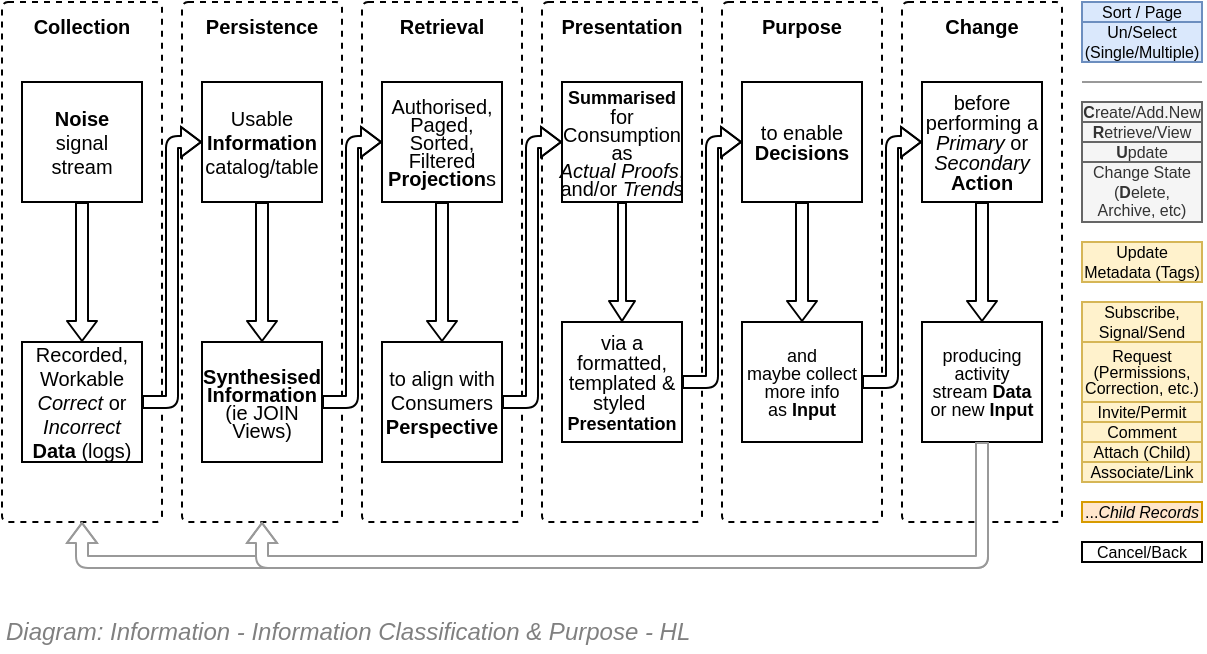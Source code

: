 <mxfile compressed="false" version="17.5.0" type="google">
  <diagram id="FwDR0VYam-Y5EW10f9tB" name="Information/Classification/Type">
    <mxGraphModel grid="1" page="1" gridSize="10" guides="1" tooltips="1" connect="1" arrows="1" fold="1" pageScale="1" pageWidth="827" pageHeight="1169" math="0" shadow="0">
      <root>
        <mxCell id="hWpg3vbtv3I1RPHXt0k--0" />
        <mxCell id="hWpg3vbtv3I1RPHXt0k--1" parent="hWpg3vbtv3I1RPHXt0k--0" />
        <mxCell id="hWpg3vbtv3I1RPHXt0k--2" value="Purpose" style="rounded=1;whiteSpace=wrap;html=1;strokeWidth=1;fontSize=10;align=center;dashed=1;absoluteArcSize=1;verticalAlign=top;fontStyle=1;arcSize=6;snapToPoint=1;container=1;collapsible=0;recursiveResize=0;" vertex="1" parent="hWpg3vbtv3I1RPHXt0k--1">
          <mxGeometry x="480" y="160" width="80" height="260" as="geometry" />
        </mxCell>
        <mxCell id="hWpg3vbtv3I1RPHXt0k--3" value="&lt;p style=&quot;line-height: 100%&quot;&gt;to enable &lt;b&gt;Decisions&lt;/b&gt;&lt;br&gt;&lt;/p&gt;" style="rounded=0;whiteSpace=wrap;html=1;strokeWidth=1;fontSize=10;align=center;" vertex="1" parent="hWpg3vbtv3I1RPHXt0k--2">
          <mxGeometry x="10" y="40" width="60" height="60" as="geometry" />
        </mxCell>
        <mxCell id="hWpg3vbtv3I1RPHXt0k--4" value="" style="shape=flexArrow;endArrow=classic;html=1;strokeWidth=1;fillColor=#ffffff;fontSize=10;endWidth=8;endSize=3;entryX=0.5;entryY=0;entryDx=0;entryDy=0;gradientColor=#ffffff;startSize=2;startWidth=8;width=6;exitX=0.5;exitY=1;exitDx=0;exitDy=0;" edge="1" parent="hWpg3vbtv3I1RPHXt0k--2" source="hWpg3vbtv3I1RPHXt0k--3" target="hWpg3vbtv3I1RPHXt0k--5">
          <mxGeometry width="50" height="50" relative="1" as="geometry">
            <mxPoint x="130" y="230" as="sourcePoint" />
            <mxPoint x="-70" y="60" as="targetPoint" />
          </mxGeometry>
        </mxCell>
        <mxCell id="hWpg3vbtv3I1RPHXt0k--5" value="&lt;p style=&quot;line-height: 100% ; font-size: 9px&quot;&gt;and &lt;br&gt;maybe collect more&amp;nbsp;info as&amp;nbsp;&lt;b&gt;Input&lt;/b&gt;&lt;br&gt;&lt;/p&gt;" style="rounded=0;whiteSpace=wrap;html=1;strokeWidth=1;fontSize=10;align=center;" vertex="1" parent="hWpg3vbtv3I1RPHXt0k--2">
          <mxGeometry x="10" y="160" width="60" height="60" as="geometry" />
        </mxCell>
        <mxCell id="hWpg3vbtv3I1RPHXt0k--6" value="Change" style="rounded=1;whiteSpace=wrap;html=1;strokeWidth=1;fontSize=10;align=center;dashed=1;absoluteArcSize=1;verticalAlign=top;fontStyle=1;arcSize=6;snapToPoint=1;recursiveResize=0;collapsible=0;container=1;" vertex="1" parent="hWpg3vbtv3I1RPHXt0k--1">
          <mxGeometry x="570" y="160" width="80" height="260" as="geometry" />
        </mxCell>
        <mxCell id="hWpg3vbtv3I1RPHXt0k--7" value="&lt;p style=&quot;line-height: 100%&quot;&gt;before&lt;br&gt;performing a &lt;i&gt;Primary&lt;/i&gt; or &lt;i&gt;Secondary&lt;/i&gt;&lt;br&gt;&lt;b&gt;Action&lt;/b&gt;&lt;br&gt;&lt;/p&gt;" style="rounded=0;whiteSpace=wrap;html=1;strokeWidth=1;fontSize=10;align=center;" vertex="1" parent="hWpg3vbtv3I1RPHXt0k--6">
          <mxGeometry x="10" y="40" width="60" height="60" as="geometry" />
        </mxCell>
        <mxCell id="hWpg3vbtv3I1RPHXt0k--8" value="&lt;p style=&quot;line-height: 100% ; font-size: 9px&quot;&gt;producing activity stream&amp;nbsp;&lt;b&gt;Data&lt;/b&gt; or new&amp;nbsp;&lt;b&gt;Input&lt;/b&gt;&lt;br&gt;&lt;/p&gt;" style="rounded=0;whiteSpace=wrap;html=1;strokeWidth=1;fontSize=10;align=center;" vertex="1" parent="hWpg3vbtv3I1RPHXt0k--6">
          <mxGeometry x="10" y="160" width="60" height="60" as="geometry" />
        </mxCell>
        <mxCell id="hWpg3vbtv3I1RPHXt0k--9" value="" style="shape=flexArrow;endArrow=classic;html=1;strokeWidth=1;fillColor=#ffffff;fontSize=10;endWidth=8;endSize=3;entryX=0.5;entryY=0;entryDx=0;entryDy=0;gradientColor=#ffffff;startSize=2;startWidth=8;width=6;exitX=0.5;exitY=1;exitDx=0;exitDy=0;" edge="1" parent="hWpg3vbtv3I1RPHXt0k--6" source="hWpg3vbtv3I1RPHXt0k--7" target="hWpg3vbtv3I1RPHXt0k--8">
          <mxGeometry width="50" height="50" relative="1" as="geometry">
            <mxPoint x="440" y="250" as="sourcePoint" />
            <mxPoint x="440" y="320" as="targetPoint" />
          </mxGeometry>
        </mxCell>
        <mxCell id="hWpg3vbtv3I1RPHXt0k--10" value="Presentation" style="rounded=1;whiteSpace=wrap;html=1;strokeWidth=1;fontSize=10;align=center;dashed=1;absoluteArcSize=1;verticalAlign=top;fontStyle=1;arcSize=6;snapToPoint=1;container=1;collapsible=0;recursiveResize=0;" vertex="1" parent="hWpg3vbtv3I1RPHXt0k--1">
          <mxGeometry x="390" y="160" width="80" height="260" as="geometry" />
        </mxCell>
        <mxCell id="hWpg3vbtv3I1RPHXt0k--11" value="&lt;p style=&quot;line-height: 90%&quot;&gt;&lt;b&gt;&lt;font style=&quot;font-size: 9px&quot;&gt;Summarised&lt;/font&gt;&lt;/b&gt;&lt;br&gt;for Consumption&lt;br&gt;as &lt;i&gt;Actual&lt;/i&gt;&amp;nbsp;&lt;i&gt;Proofs&lt;/i&gt;, and&lt;span&gt;/or&amp;nbsp;&lt;/span&gt;&lt;i&gt;Trends&lt;/i&gt;&lt;/p&gt;" style="rounded=0;whiteSpace=wrap;html=1;strokeWidth=1;fontSize=10;align=center;" vertex="1" parent="hWpg3vbtv3I1RPHXt0k--10">
          <mxGeometry x="10" y="40" width="60" height="60" as="geometry" />
        </mxCell>
        <mxCell id="hWpg3vbtv3I1RPHXt0k--12" value="" style="shape=flexArrow;endArrow=classic;html=1;strokeWidth=1;fillColor=#ffffff;fontSize=10;endWidth=8;endSize=3;gradientColor=#ffffff;startSize=2;startWidth=8;width=4;exitX=0.5;exitY=1;exitDx=0;exitDy=0;entryX=0.5;entryY=0;entryDx=0;entryDy=0;" edge="1" parent="hWpg3vbtv3I1RPHXt0k--10" source="hWpg3vbtv3I1RPHXt0k--11" target="hWpg3vbtv3I1RPHXt0k--13">
          <mxGeometry width="50" height="50" relative="1" as="geometry">
            <mxPoint x="-40" y="80" as="sourcePoint" />
            <mxPoint x="-40" y="100" as="targetPoint" />
          </mxGeometry>
        </mxCell>
        <mxCell id="hWpg3vbtv3I1RPHXt0k--13" value="&lt;p style=&quot;line-height: 100%&quot;&gt;via a formatted, templated &amp;amp; styled&amp;nbsp;&lt;br&gt;&lt;b&gt;&lt;font style=&quot;font-size: 9px&quot;&gt;Presentation&lt;/font&gt;&lt;/b&gt;&lt;/p&gt;" style="rounded=0;whiteSpace=wrap;html=1;strokeWidth=1;fontSize=10;align=center;" vertex="1" parent="hWpg3vbtv3I1RPHXt0k--10">
          <mxGeometry x="10" y="160" width="60" height="60" as="geometry" />
        </mxCell>
        <mxCell id="hWpg3vbtv3I1RPHXt0k--14" value="Retrieval" style="rounded=1;whiteSpace=wrap;html=1;strokeWidth=1;fontSize=10;align=center;dashed=1;absoluteArcSize=1;verticalAlign=top;fontStyle=1;arcSize=6;snapToPoint=1;collapsible=0;recursiveResize=0;container=1;" vertex="1" parent="hWpg3vbtv3I1RPHXt0k--1">
          <mxGeometry x="300" y="160" width="80" height="260" as="geometry" />
        </mxCell>
        <mxCell id="hWpg3vbtv3I1RPHXt0k--15" value="Persistence" style="rounded=1;whiteSpace=wrap;html=1;strokeWidth=1;fontSize=10;align=center;dashed=1;absoluteArcSize=1;verticalAlign=top;fontStyle=1;arcSize=6;snapToPoint=1;container=1;autosize=0;recursiveResize=0;collapsible=0;" vertex="1" parent="hWpg3vbtv3I1RPHXt0k--1">
          <mxGeometry x="210" y="160" width="80" height="260" as="geometry" />
        </mxCell>
        <mxCell id="hWpg3vbtv3I1RPHXt0k--16" value="Collection" style="rounded=1;whiteSpace=wrap;html=1;strokeWidth=1;fontSize=10;align=center;dashed=1;absoluteArcSize=1;verticalAlign=top;fontStyle=1;arcSize=6;snapToPoint=1;container=1;collapsible=0;" vertex="1" parent="hWpg3vbtv3I1RPHXt0k--1">
          <mxGeometry x="120" y="160" width="80" height="260" as="geometry" />
        </mxCell>
        <mxCell id="hWpg3vbtv3I1RPHXt0k--17" value="Usable&lt;br&gt;&lt;b&gt;Information &lt;/b&gt;catalog/table" style="rounded=0;whiteSpace=wrap;html=1;strokeWidth=1;fontSize=10;align=center;" vertex="1" parent="hWpg3vbtv3I1RPHXt0k--1">
          <mxGeometry x="220" y="200" width="60" height="60" as="geometry" />
        </mxCell>
        <mxCell id="hWpg3vbtv3I1RPHXt0k--18" value="Recorded, Workable&lt;br&gt;&lt;i&gt;Correct&lt;/i&gt; or &lt;i&gt;Incorrect&lt;/i&gt;&lt;br&gt;&lt;b&gt;Data&lt;/b&gt;&amp;nbsp;(logs)" style="rounded=0;whiteSpace=wrap;html=1;strokeWidth=1;fontSize=10;align=center;" vertex="1" parent="hWpg3vbtv3I1RPHXt0k--1">
          <mxGeometry x="130" y="330" width="60" height="60" as="geometry" />
        </mxCell>
        <mxCell id="hWpg3vbtv3I1RPHXt0k--19" value="&lt;p style=&quot;line-height: 90%&quot;&gt;Authorised,&lt;br&gt;Paged, Sorted, Filtered&lt;br&gt;&lt;b&gt;Projection&lt;/b&gt;s&lt;/p&gt;" style="rounded=0;whiteSpace=wrap;html=1;strokeWidth=1;fontSize=10;align=center;" vertex="1" parent="hWpg3vbtv3I1RPHXt0k--1">
          <mxGeometry x="310" y="200" width="60" height="60" as="geometry" />
        </mxCell>
        <mxCell id="hWpg3vbtv3I1RPHXt0k--20" value="&lt;p style=&quot;line-height: 120%&quot;&gt;to align with Consumers&lt;br&gt;&lt;b&gt;Perspective&lt;/b&gt;&lt;/p&gt;" style="rounded=0;whiteSpace=wrap;html=1;strokeWidth=1;fontSize=10;align=center;" vertex="1" parent="hWpg3vbtv3I1RPHXt0k--1">
          <mxGeometry x="310" y="330" width="60" height="60" as="geometry" />
        </mxCell>
        <mxCell id="hWpg3vbtv3I1RPHXt0k--21" value="&lt;p style=&quot;line-height: 90%&quot;&gt;&lt;b&gt;Synthesised&lt;/b&gt;&lt;br&gt;&lt;b&gt;Information&lt;/b&gt;&lt;br&gt;(ie JOIN Views)&lt;br&gt;&lt;/p&gt;" style="rounded=0;whiteSpace=wrap;html=1;strokeWidth=1;fontSize=10;align=center;" vertex="1" parent="hWpg3vbtv3I1RPHXt0k--1">
          <mxGeometry x="220" y="330" width="60" height="60" as="geometry" />
        </mxCell>
        <mxCell id="hWpg3vbtv3I1RPHXt0k--22" value="&lt;b&gt;Noise&lt;/b&gt;&lt;br&gt;signal stream" style="rounded=0;whiteSpace=wrap;html=1;strokeWidth=1;fontSize=10;align=center;" vertex="1" parent="hWpg3vbtv3I1RPHXt0k--1">
          <mxGeometry x="130" y="200" width="60" height="60" as="geometry" />
        </mxCell>
        <mxCell id="hWpg3vbtv3I1RPHXt0k--23" value="" style="shape=flexArrow;endArrow=classic;html=1;strokeWidth=1;fillColor=#ffffff;fontSize=10;endWidth=8;endSize=3;entryX=0.5;entryY=0;entryDx=0;entryDy=0;gradientColor=#ffffff;startSize=2;startWidth=8;width=6;exitX=0.5;exitY=1;exitDx=0;exitDy=0;" edge="1" parent="hWpg3vbtv3I1RPHXt0k--1" source="hWpg3vbtv3I1RPHXt0k--22" target="hWpg3vbtv3I1RPHXt0k--18">
          <mxGeometry width="50" height="50" relative="1" as="geometry">
            <mxPoint x="160" y="260" as="sourcePoint" />
            <mxPoint x="50" y="360" as="targetPoint" />
          </mxGeometry>
        </mxCell>
        <mxCell id="hWpg3vbtv3I1RPHXt0k--24" value="" style="shape=flexArrow;endArrow=classic;html=1;strokeWidth=1;fillColor=#ffffff;fontSize=10;endWidth=8;endSize=3;entryX=0;entryY=0.5;entryDx=0;entryDy=0;gradientColor=#ffffff;startSize=2;startWidth=8;width=6;exitX=1;exitY=0.5;exitDx=0;exitDy=0;edgeStyle=elbowEdgeStyle;" edge="1" parent="hWpg3vbtv3I1RPHXt0k--1" source="hWpg3vbtv3I1RPHXt0k--18" target="hWpg3vbtv3I1RPHXt0k--17">
          <mxGeometry width="50" height="50" relative="1" as="geometry">
            <mxPoint x="170" y="270" as="sourcePoint" />
            <mxPoint x="170" y="290" as="targetPoint" />
          </mxGeometry>
        </mxCell>
        <mxCell id="hWpg3vbtv3I1RPHXt0k--25" value="" style="shape=flexArrow;endArrow=classic;html=1;strokeWidth=1;fillColor=#ffffff;fontSize=10;endWidth=8;endSize=3;entryX=0;entryY=0.5;entryDx=0;entryDy=0;gradientColor=#ffffff;startSize=2;startWidth=8;width=6;exitX=1;exitY=0.5;exitDx=0;exitDy=0;edgeStyle=elbowEdgeStyle;" edge="1" parent="hWpg3vbtv3I1RPHXt0k--1" source="hWpg3vbtv3I1RPHXt0k--21" target="hWpg3vbtv3I1RPHXt0k--19">
          <mxGeometry width="50" height="50" relative="1" as="geometry">
            <mxPoint x="200" y="310" as="sourcePoint" />
            <mxPoint x="230" y="250" as="targetPoint" />
          </mxGeometry>
        </mxCell>
        <mxCell id="hWpg3vbtv3I1RPHXt0k--26" value="" style="shape=flexArrow;endArrow=classic;html=1;strokeWidth=1;fillColor=#ffffff;fontSize=10;endWidth=8;endSize=3;entryX=0;entryY=0.5;entryDx=0;entryDy=0;gradientColor=#ffffff;startSize=2;startWidth=8;width=6;exitX=1;exitY=0.5;exitDx=0;exitDy=0;edgeStyle=elbowEdgeStyle;" edge="1" parent="hWpg3vbtv3I1RPHXt0k--1" source="hWpg3vbtv3I1RPHXt0k--20" target="hWpg3vbtv3I1RPHXt0k--11">
          <mxGeometry width="50" height="50" relative="1" as="geometry">
            <mxPoint x="290" y="310" as="sourcePoint" />
            <mxPoint x="320" y="250" as="targetPoint" />
          </mxGeometry>
        </mxCell>
        <mxCell id="hWpg3vbtv3I1RPHXt0k--27" value="" style="shape=flexArrow;endArrow=classic;html=1;strokeWidth=1;fillColor=#ffffff;fontSize=10;endWidth=8;endSize=3;gradientColor=#ffffff;startSize=2;startWidth=8;width=6;exitX=0.5;exitY=1;exitDx=0;exitDy=0;" edge="1" parent="hWpg3vbtv3I1RPHXt0k--1" source="hWpg3vbtv3I1RPHXt0k--17" target="hWpg3vbtv3I1RPHXt0k--21">
          <mxGeometry width="50" height="50" relative="1" as="geometry">
            <mxPoint x="170" y="270" as="sourcePoint" />
            <mxPoint x="170" y="290" as="targetPoint" />
          </mxGeometry>
        </mxCell>
        <mxCell id="hWpg3vbtv3I1RPHXt0k--28" value="" style="shape=flexArrow;endArrow=classic;html=1;strokeWidth=1;fillColor=#ffffff;fontSize=10;endWidth=8;endSize=3;gradientColor=#ffffff;startSize=2;startWidth=8;width=6;exitX=0.5;exitY=1;exitDx=0;exitDy=0;entryX=0.5;entryY=0;entryDx=0;entryDy=0;" edge="1" parent="hWpg3vbtv3I1RPHXt0k--1" source="hWpg3vbtv3I1RPHXt0k--19" target="hWpg3vbtv3I1RPHXt0k--20">
          <mxGeometry width="50" height="50" relative="1" as="geometry">
            <mxPoint x="260" y="270" as="sourcePoint" />
            <mxPoint x="260" y="290" as="targetPoint" />
          </mxGeometry>
        </mxCell>
        <mxCell id="hWpg3vbtv3I1RPHXt0k--29" value="" style="shape=flexArrow;endArrow=classic;html=1;strokeWidth=1;fillColor=#ffffff;fontSize=10;endWidth=8;endSize=3;gradientColor=#ffffff;startSize=2;startWidth=8;width=6;exitX=1;exitY=0.5;exitDx=0;exitDy=0;edgeStyle=elbowEdgeStyle;" edge="1" parent="hWpg3vbtv3I1RPHXt0k--1" source="hWpg3vbtv3I1RPHXt0k--5" target="hWpg3vbtv3I1RPHXt0k--7">
          <mxGeometry width="50" height="50" relative="1" as="geometry">
            <mxPoint x="450" y="270" as="sourcePoint" />
            <mxPoint x="450" y="290" as="targetPoint" />
          </mxGeometry>
        </mxCell>
        <mxCell id="hWpg3vbtv3I1RPHXt0k--30" value="" style="shape=flexArrow;endArrow=classic;html=1;strokeWidth=1;fillColor=#ffffff;fontSize=10;endWidth=8;endSize=3;gradientColor=#ffffff;startSize=2;startWidth=8;width=6;exitX=1;exitY=0.5;exitDx=0;exitDy=0;edgeStyle=elbowEdgeStyle;" edge="1" parent="hWpg3vbtv3I1RPHXt0k--1" source="hWpg3vbtv3I1RPHXt0k--13" target="hWpg3vbtv3I1RPHXt0k--3">
          <mxGeometry width="50" height="50" relative="1" as="geometry">
            <mxPoint x="380" y="310" as="sourcePoint" />
            <mxPoint x="410" y="250" as="targetPoint" />
          </mxGeometry>
        </mxCell>
        <mxCell id="hWpg3vbtv3I1RPHXt0k--31" value="Sort / Page" style="rounded=0;whiteSpace=wrap;html=1;strokeWidth=1;fontSize=8;align=center;strokeColor=#6c8ebf;fillColor=#dae8fc;" vertex="1" parent="hWpg3vbtv3I1RPHXt0k--1">
          <mxGeometry x="660" y="160" width="60" height="10" as="geometry" />
        </mxCell>
        <mxCell id="hWpg3vbtv3I1RPHXt0k--32" value="&lt;b&gt;C&lt;/b&gt;reate/Add.New" style="rounded=0;whiteSpace=wrap;html=1;strokeWidth=1;fontSize=8;align=center;strokeColor=#666666;fillColor=#f5f5f5;fontColor=#333333;" vertex="1" parent="hWpg3vbtv3I1RPHXt0k--1">
          <mxGeometry x="660" y="210" width="60" height="10" as="geometry" />
        </mxCell>
        <mxCell id="hWpg3vbtv3I1RPHXt0k--33" value="Un/Select (Single/Multiple)" style="rounded=0;whiteSpace=wrap;html=1;strokeWidth=1;fontSize=8;align=center;strokeColor=#6c8ebf;fillColor=#dae8fc;" vertex="1" parent="hWpg3vbtv3I1RPHXt0k--1">
          <mxGeometry x="660" y="170" width="60" height="20" as="geometry" />
        </mxCell>
        <mxCell id="hWpg3vbtv3I1RPHXt0k--34" value="&lt;p style=&quot;line-height: 80% ; font-size: 8px&quot;&gt;&lt;span style=&quot;line-height: 100%&quot;&gt;Request&lt;/span&gt;&lt;br&gt;&lt;span style=&quot;line-height: 100%&quot;&gt;(Permissions, Correction, etc.)&lt;/span&gt;&lt;/p&gt;" style="rounded=0;whiteSpace=wrap;html=1;strokeWidth=1;fontSize=10;align=center;strokeColor=#d6b656;fillColor=#fff2cc;" vertex="1" parent="hWpg3vbtv3I1RPHXt0k--1">
          <mxGeometry x="660" y="330" width="60" height="30" as="geometry" />
        </mxCell>
        <mxCell id="hWpg3vbtv3I1RPHXt0k--35" value="" style="shape=flexArrow;endArrow=classic;html=1;strokeWidth=1;fontSize=10;endWidth=8;endSize=3;entryX=0.5;entryY=1;entryDx=0;entryDy=0;startSize=2;startWidth=8;width=6;exitX=0.5;exitY=1;exitDx=0;exitDy=0;strokeColor=#999999;" edge="1" parent="hWpg3vbtv3I1RPHXt0k--1" source="hWpg3vbtv3I1RPHXt0k--8" target="hWpg3vbtv3I1RPHXt0k--16">
          <mxGeometry width="50" height="50" relative="1" as="geometry">
            <mxPoint x="1010" y="460" as="sourcePoint" />
            <mxPoint x="1010" y="510" as="targetPoint" />
            <Array as="points">
              <mxPoint x="610" y="440" />
              <mxPoint x="160" y="440" />
            </Array>
          </mxGeometry>
        </mxCell>
        <mxCell id="hWpg3vbtv3I1RPHXt0k--36" value="" style="shape=flexArrow;endArrow=classic;html=1;strokeWidth=1;fillColor=#ffffff;fontSize=10;endWidth=8;endSize=3;entryX=0.5;entryY=1;entryDx=0;entryDy=0;gradientColor=#ffffff;startSize=2;startWidth=8;width=6;exitX=0.5;exitY=1;exitDx=0;exitDy=0;strokeColor=#999999;" edge="1" parent="hWpg3vbtv3I1RPHXt0k--1" source="hWpg3vbtv3I1RPHXt0k--8" target="hWpg3vbtv3I1RPHXt0k--15">
          <mxGeometry width="50" height="50" relative="1" as="geometry">
            <mxPoint x="620" y="400" as="sourcePoint" />
            <mxPoint x="170.0" y="430" as="targetPoint" />
            <Array as="points">
              <mxPoint x="610" y="440" />
              <mxPoint x="250" y="440" />
            </Array>
          </mxGeometry>
        </mxCell>
        <mxCell id="hWpg3vbtv3I1RPHXt0k--37" value="&lt;b&gt;R&lt;/b&gt;etrieve/View" style="rounded=0;whiteSpace=wrap;html=1;strokeWidth=1;fontSize=8;align=center;strokeColor=#666666;fillColor=#f5f5f5;fontColor=#333333;" vertex="1" parent="hWpg3vbtv3I1RPHXt0k--1">
          <mxGeometry x="660" y="220" width="60" height="10" as="geometry" />
        </mxCell>
        <mxCell id="hWpg3vbtv3I1RPHXt0k--38" value="Change State (&lt;b&gt;D&lt;/b&gt;elete, Archive, etc)" style="rounded=0;whiteSpace=wrap;html=1;strokeWidth=1;fontSize=8;align=center;strokeColor=#666666;fillColor=#f5f5f5;fontColor=#333333;" vertex="1" parent="hWpg3vbtv3I1RPHXt0k--1">
          <mxGeometry x="660" y="240" width="60" height="30" as="geometry" />
        </mxCell>
        <mxCell id="hWpg3vbtv3I1RPHXt0k--39" value="&lt;b&gt;U&lt;/b&gt;pdate" style="rounded=0;whiteSpace=wrap;html=1;strokeWidth=1;fontSize=8;align=center;strokeColor=#666666;fillColor=#f5f5f5;fontColor=#333333;" vertex="1" parent="hWpg3vbtv3I1RPHXt0k--1">
          <mxGeometry x="660" y="230" width="60" height="10" as="geometry" />
        </mxCell>
        <mxCell id="hWpg3vbtv3I1RPHXt0k--40" value="Update Metadata (Tags)" style="rounded=0;whiteSpace=wrap;html=1;strokeWidth=1;fontSize=8;align=center;strokeColor=#d6b656;fillColor=#fff2cc;" vertex="1" parent="hWpg3vbtv3I1RPHXt0k--1">
          <mxGeometry x="660" y="280" width="60" height="20" as="geometry" />
        </mxCell>
        <mxCell id="hWpg3vbtv3I1RPHXt0k--41" value="Invite/Permit" style="rounded=0;whiteSpace=wrap;html=1;strokeWidth=1;fontSize=8;align=center;strokeColor=#d6b656;fillColor=#fff2cc;" vertex="1" parent="hWpg3vbtv3I1RPHXt0k--1">
          <mxGeometry x="660" y="360" width="60" height="10" as="geometry" />
        </mxCell>
        <mxCell id="hWpg3vbtv3I1RPHXt0k--42" value="Subscribe,&lt;br&gt;Signal/Send" style="rounded=0;whiteSpace=wrap;html=1;strokeWidth=1;fontSize=8;align=center;strokeColor=#d6b656;fillColor=#fff2cc;" vertex="1" parent="hWpg3vbtv3I1RPHXt0k--1">
          <mxGeometry x="660" y="310" width="60" height="20" as="geometry" />
        </mxCell>
        <mxCell id="hWpg3vbtv3I1RPHXt0k--43" value="Attach (Child)" style="rounded=0;whiteSpace=wrap;html=1;strokeWidth=1;fontSize=8;align=center;strokeColor=#d6b656;fillColor=#fff2cc;" vertex="1" parent="hWpg3vbtv3I1RPHXt0k--1">
          <mxGeometry x="660" y="380" width="60" height="10" as="geometry" />
        </mxCell>
        <mxCell id="hWpg3vbtv3I1RPHXt0k--44" value="Associate/Link" style="rounded=0;whiteSpace=wrap;html=1;strokeWidth=1;fontSize=8;align=center;strokeColor=#d6b656;fillColor=#fff2cc;" vertex="1" parent="hWpg3vbtv3I1RPHXt0k--1">
          <mxGeometry x="660" y="390" width="60" height="10" as="geometry" />
        </mxCell>
        <mxCell id="hWpg3vbtv3I1RPHXt0k--45" value="...&lt;i&gt;Child Records&lt;/i&gt;" style="rounded=0;whiteSpace=wrap;html=1;strokeWidth=1;fontSize=8;align=center;strokeColor=#d79b00;fillColor=#ffe6cc;" vertex="1" parent="hWpg3vbtv3I1RPHXt0k--1">
          <mxGeometry x="660" y="410" width="60" height="10" as="geometry" />
        </mxCell>
        <mxCell id="hWpg3vbtv3I1RPHXt0k--46" value="" style="endArrow=none;html=1;strokeColor=#999999;strokeWidth=1;fillColor=none;gradientColor=#ffffff;fontSize=8;" edge="1" parent="hWpg3vbtv3I1RPHXt0k--1">
          <mxGeometry width="50" height="50" relative="1" as="geometry">
            <mxPoint x="660" y="200" as="sourcePoint" />
            <mxPoint x="720" y="200" as="targetPoint" />
          </mxGeometry>
        </mxCell>
        <mxCell id="hWpg3vbtv3I1RPHXt0k--47" value="Cancel/Back" style="rounded=0;whiteSpace=wrap;html=1;strokeWidth=1;fontSize=8;align=center;" vertex="1" parent="hWpg3vbtv3I1RPHXt0k--1">
          <mxGeometry x="660" y="430" width="60" height="10" as="geometry" />
        </mxCell>
        <mxCell id="hWpg3vbtv3I1RPHXt0k--48" value="Comment" style="rounded=0;whiteSpace=wrap;html=1;strokeWidth=1;fontSize=8;align=center;strokeColor=#d6b656;fillColor=#fff2cc;" vertex="1" parent="hWpg3vbtv3I1RPHXt0k--1">
          <mxGeometry x="660" y="370" width="60" height="10" as="geometry" />
        </mxCell>
        <mxCell id="hWpg3vbtv3I1RPHXt0k--49" value="&lt;font style=&quot;font-size: 12px&quot;&gt;Diagram: Information - Information Classification &amp;amp; Purpose - HL&lt;/font&gt;" style="text;strokeColor=none;fillColor=none;html=1;fontSize=12;fontStyle=2;verticalAlign=middle;align=left;shadow=0;glass=0;comic=0;opacity=30;fontColor=#808080;" vertex="1" parent="hWpg3vbtv3I1RPHXt0k--1">
          <mxGeometry x="120" y="465" width="560" height="20" as="geometry" />
        </mxCell>
      </root>
    </mxGraphModel>
  </diagram>
</mxfile>

